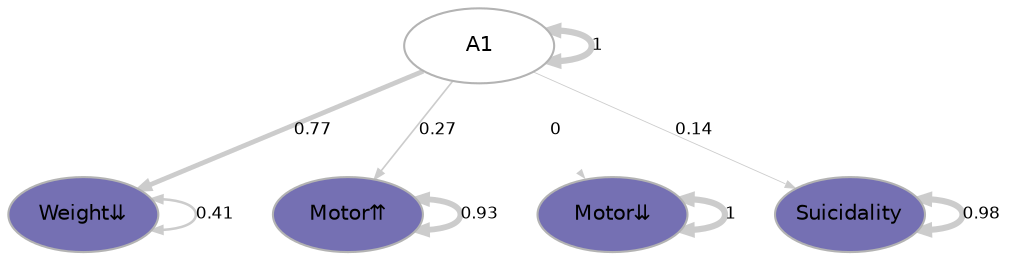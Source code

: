 digraph {

graph [layout = "dot",
       rankdir = "TB",
       outputorder = "edgesfirst",
       bgcolor = "white"]

node [fontname = "Helvetica",
      fontsize = "10",
      shape = "circle",
      fixedsize = "true",
      width = "0.5",
      style = "filled",
      fillcolor = "aliceblue",
      color = "gray70",
      fontcolor = "gray50"]

edge [fontname = "Helvetica",
     fontsize = "8",
     len = "1.5",
     color = "gray80",
     arrowsize = "0.5"]

  "1" [label = "A1", shape = "oval", width = "1", fillcolor = "white", fontcolor = "black"] 
  "2" [label = "Weight⇊", shape = "oval", width = "1", fillcolor = "#7570b3", fontcolor = "black"] 
  "3" [label = "Motor⇈", shape = "oval", width = "1", fillcolor = "#7570b3", fontcolor = "black"] 
  "4" [label = "Motor⇊", shape = "oval", width = "1", fillcolor = "#7570b3", fontcolor = "black"] 
  "5" [label = "Suicidality", shape = "oval", width = "1", fillcolor = "#7570b3", fontcolor = "black"] 
"1"->"1" [label = "1", penwidth = "3", dir = "both"] 
"1"->"2" [label = "0.77", penwidth = "2.31000139642394", dir = "forward"] 
"1"->"3" [label = "0.27", penwidth = "0.795039962049158", dir = "forward"] 
"1"->"4" [label = "0", penwidth = "0.003", dir = "forward"] 
"1"->"5" [label = "0.14", penwidth = "0.410503948221204", dir = "forward"] 
"2"->"2" [label = "0.41", penwidth = "1.22129769842696", dir = "both"] 
"3"->"3" [label = "0.93", penwidth = "2.78930382324371", dir = "both"] 
"4"->"4" [label = "1", penwidth = "2.99999696972363", dir = "both"] 
"5"->"5" [label = "0.98", penwidth = "2.943828923645", dir = "both"] 
}